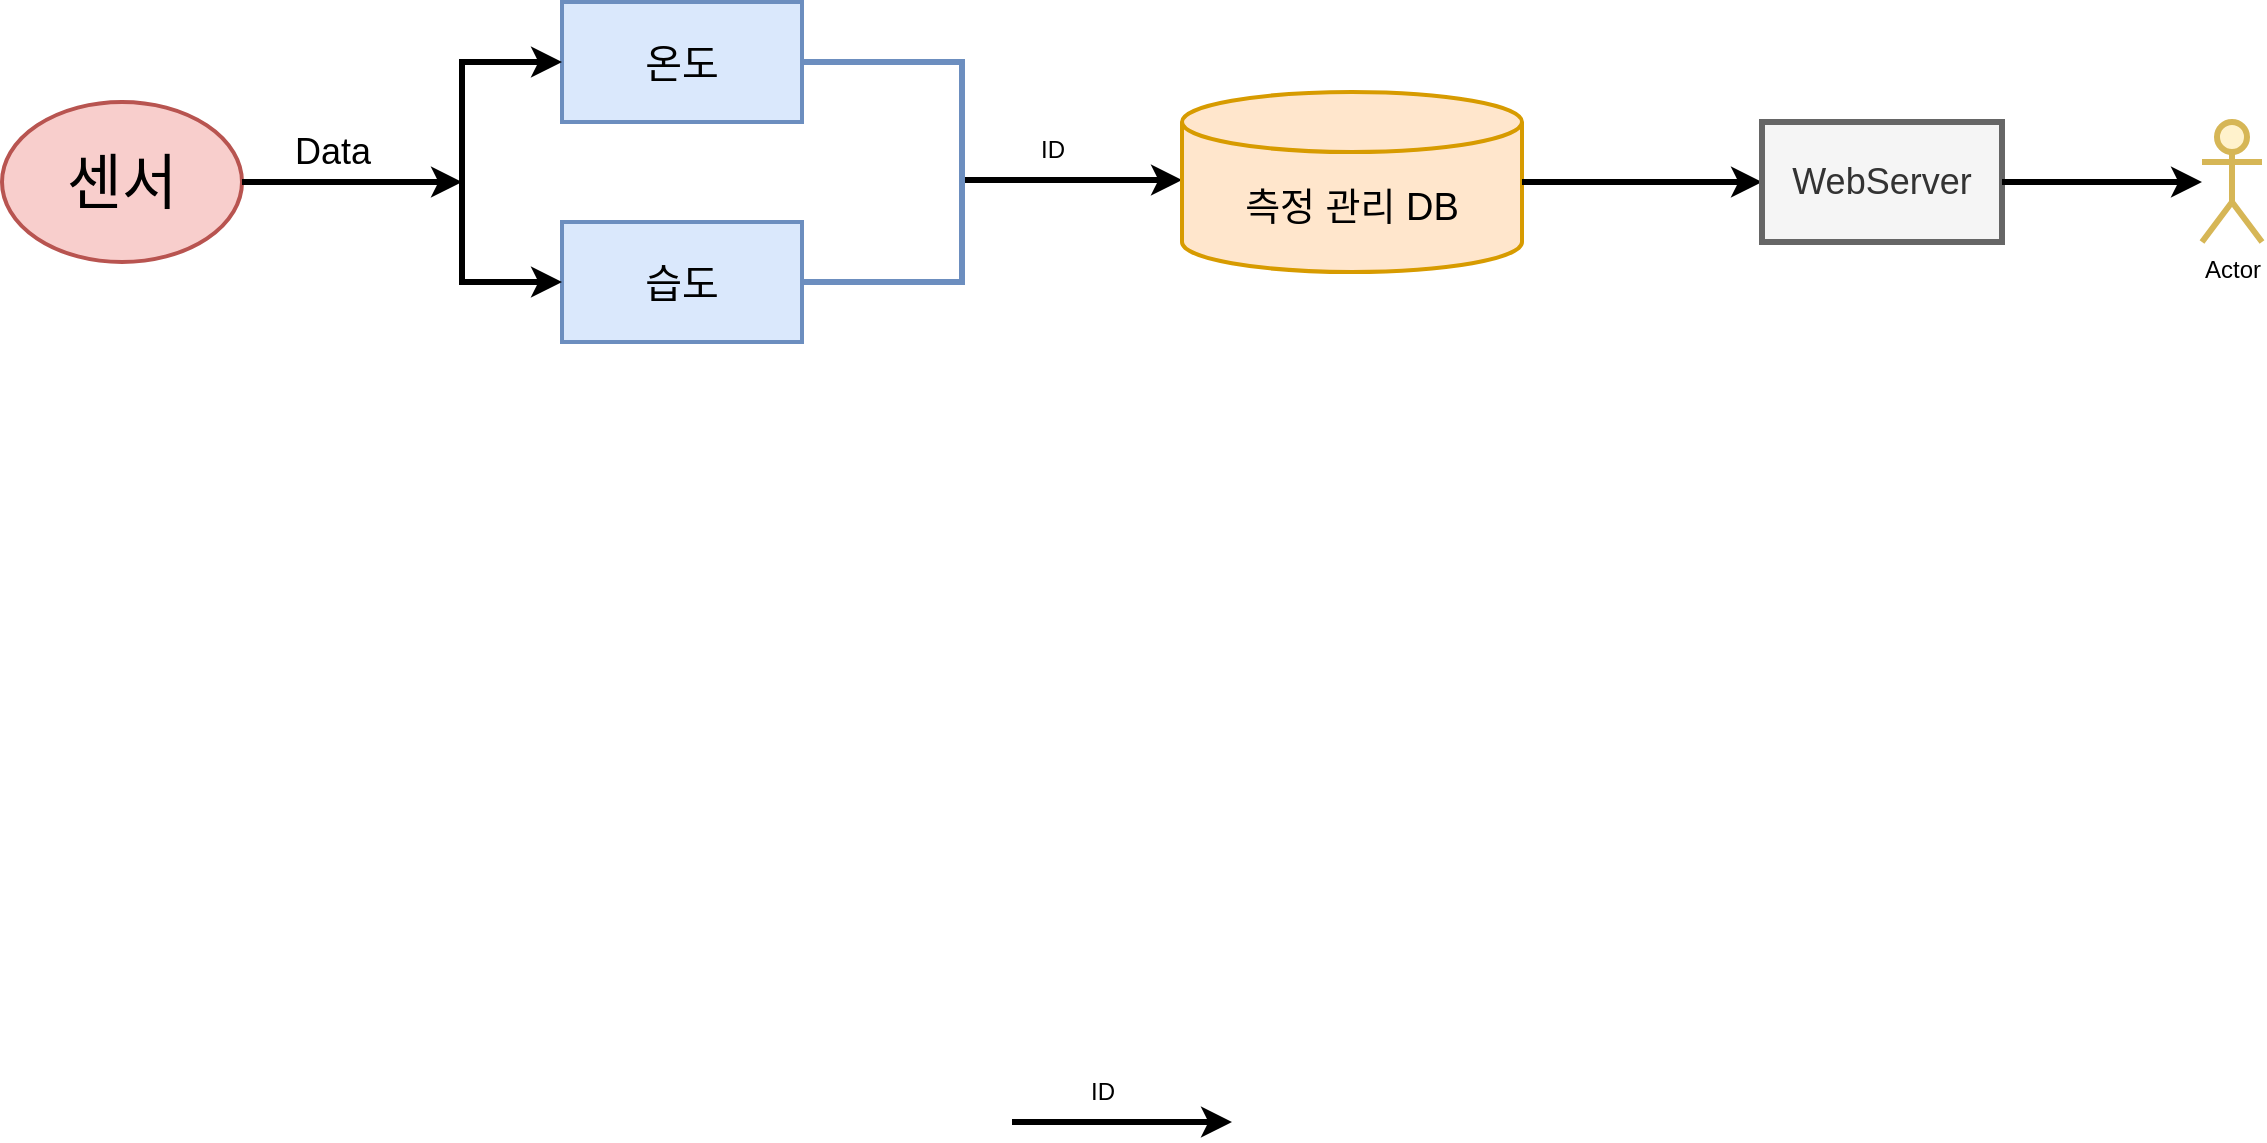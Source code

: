 <mxfile version="21.6.5" type="github">
  <diagram name="Page-1" id="c7558073-3199-34d8-9f00-42111426c3f3">
    <mxGraphModel dx="1434" dy="756" grid="1" gridSize="10" guides="1" tooltips="1" connect="1" arrows="1" fold="1" page="1" pageScale="1" pageWidth="826" pageHeight="1169" background="none" math="0" shadow="0">
      <root>
        <mxCell id="0" />
        <mxCell id="1" parent="0" />
        <mxCell id="5egx_rfJFbxb1lUPj-kc-96" value="센서" style="ellipse;whiteSpace=wrap;html=1;strokeWidth=2;fontSize=30;fillColor=#f8cecc;strokeColor=#b85450;" vertex="1" parent="1">
          <mxGeometry x="170" y="240" width="120" height="80" as="geometry" />
        </mxCell>
        <mxCell id="5egx_rfJFbxb1lUPj-kc-97" value="" style="endArrow=classic;html=1;rounded=0;exitX=1;exitY=0.5;exitDx=0;exitDy=0;strokeWidth=3;" edge="1" parent="1" source="5egx_rfJFbxb1lUPj-kc-96">
          <mxGeometry width="50" height="50" relative="1" as="geometry">
            <mxPoint x="540" y="410" as="sourcePoint" />
            <mxPoint x="400" y="280" as="targetPoint" />
          </mxGeometry>
        </mxCell>
        <mxCell id="5egx_rfJFbxb1lUPj-kc-98" value="Data" style="text;html=1;align=center;verticalAlign=middle;resizable=0;points=[];autosize=1;strokeColor=none;fillColor=none;fontSize=18;" vertex="1" parent="1">
          <mxGeometry x="305" y="245" width="60" height="40" as="geometry" />
        </mxCell>
        <mxCell id="5egx_rfJFbxb1lUPj-kc-100" value="온도" style="whiteSpace=wrap;html=1;strokeWidth=2;fontSize=20;fillColor=#dae8fc;strokeColor=#6c8ebf;" vertex="1" parent="1">
          <mxGeometry x="450" y="190" width="120" height="60" as="geometry" />
        </mxCell>
        <mxCell id="5egx_rfJFbxb1lUPj-kc-101" value="" style="endArrow=classic;html=1;rounded=0;exitX=1;exitY=0.5;exitDx=0;exitDy=0;strokeWidth=3;" edge="1" parent="1">
          <mxGeometry width="50" height="50" relative="1" as="geometry">
            <mxPoint x="675" y="750" as="sourcePoint" />
            <mxPoint x="785" y="750" as="targetPoint" />
          </mxGeometry>
        </mxCell>
        <mxCell id="5egx_rfJFbxb1lUPj-kc-102" value="ID" style="text;html=1;align=center;verticalAlign=middle;resizable=0;points=[];autosize=1;strokeColor=none;fillColor=none;" vertex="1" parent="1">
          <mxGeometry x="700" y="720" width="40" height="30" as="geometry" />
        </mxCell>
        <mxCell id="5egx_rfJFbxb1lUPj-kc-103" value="습도" style="whiteSpace=wrap;html=1;strokeWidth=2;fontSize=20;fillColor=#dae8fc;strokeColor=#6c8ebf;" vertex="1" parent="1">
          <mxGeometry x="450" y="300" width="120" height="60" as="geometry" />
        </mxCell>
        <mxCell id="5egx_rfJFbxb1lUPj-kc-104" value="" style="endArrow=classic;html=1;rounded=0;exitX=1;exitY=0.5;exitDx=0;exitDy=0;strokeWidth=3;" edge="1" parent="1">
          <mxGeometry width="50" height="50" relative="1" as="geometry">
            <mxPoint x="650" y="279" as="sourcePoint" />
            <mxPoint x="760" y="279" as="targetPoint" />
          </mxGeometry>
        </mxCell>
        <mxCell id="5egx_rfJFbxb1lUPj-kc-105" value="ID" style="text;html=1;align=center;verticalAlign=middle;resizable=0;points=[];autosize=1;strokeColor=none;fillColor=none;" vertex="1" parent="1">
          <mxGeometry x="675" y="249" width="40" height="30" as="geometry" />
        </mxCell>
        <mxCell id="5egx_rfJFbxb1lUPj-kc-109" value="" style="endArrow=classic;startArrow=classic;html=1;rounded=0;entryX=0;entryY=0.5;entryDx=0;entryDy=0;exitX=0;exitY=0.5;exitDx=0;exitDy=0;fontSize=11;strokeWidth=3;" edge="1" parent="1" source="5egx_rfJFbxb1lUPj-kc-100" target="5egx_rfJFbxb1lUPj-kc-103">
          <mxGeometry width="50" height="50" relative="1" as="geometry">
            <mxPoint x="400" y="200" as="sourcePoint" />
            <mxPoint x="400" y="355" as="targetPoint" />
            <Array as="points">
              <mxPoint x="400" y="220" />
              <mxPoint x="400" y="250" />
              <mxPoint x="400" y="280" />
              <mxPoint x="400" y="330" />
            </Array>
          </mxGeometry>
        </mxCell>
        <mxCell id="5egx_rfJFbxb1lUPj-kc-114" value="" style="endArrow=none;html=1;rounded=0;exitX=1;exitY=0.5;exitDx=0;exitDy=0;entryX=1;entryY=0.5;entryDx=0;entryDy=0;strokeWidth=3;fillColor=#dae8fc;strokeColor=#6c8ebf;" edge="1" parent="1" source="5egx_rfJFbxb1lUPj-kc-100" target="5egx_rfJFbxb1lUPj-kc-103">
          <mxGeometry width="50" height="50" relative="1" as="geometry">
            <mxPoint x="600" y="270" as="sourcePoint" />
            <mxPoint x="650" y="290" as="targetPoint" />
            <Array as="points">
              <mxPoint x="650" y="220" />
              <mxPoint x="650" y="280" />
              <mxPoint x="650" y="330" />
            </Array>
          </mxGeometry>
        </mxCell>
        <mxCell id="5egx_rfJFbxb1lUPj-kc-115" value="&lt;font style=&quot;font-size: 19px;&quot;&gt;측정 관리 DB&lt;/font&gt;" style="shape=cylinder3;whiteSpace=wrap;html=1;boundedLbl=1;backgroundOutline=1;size=15;strokeWidth=2;fontSize=19;fillColor=#ffe6cc;strokeColor=#d79b00;" vertex="1" parent="1">
          <mxGeometry x="760" y="235" width="170" height="90" as="geometry" />
        </mxCell>
        <mxCell id="5egx_rfJFbxb1lUPj-kc-116" value="" style="endArrow=classic;html=1;rounded=0;strokeWidth=3;" edge="1" parent="1">
          <mxGeometry width="50" height="50" relative="1" as="geometry">
            <mxPoint x="930" y="280" as="sourcePoint" />
            <mxPoint x="1050" y="280" as="targetPoint" />
          </mxGeometry>
        </mxCell>
        <mxCell id="5egx_rfJFbxb1lUPj-kc-119" value="WebServer" style="whiteSpace=wrap;html=1;strokeWidth=3;fontSize=18;fillColor=#f5f5f5;fontColor=#333333;strokeColor=#666666;" vertex="1" parent="1">
          <mxGeometry x="1050" y="250" width="120" height="60" as="geometry" />
        </mxCell>
        <mxCell id="5egx_rfJFbxb1lUPj-kc-120" value="Actor" style="shape=umlActor;verticalLabelPosition=bottom;verticalAlign=top;html=1;outlineConnect=0;strokeWidth=3;fillColor=#fff2cc;strokeColor=#d6b656;" vertex="1" parent="1">
          <mxGeometry x="1270" y="250" width="30" height="60" as="geometry" />
        </mxCell>
        <mxCell id="5egx_rfJFbxb1lUPj-kc-121" value="" style="endArrow=classic;html=1;rounded=0;strokeWidth=3;" edge="1" parent="1">
          <mxGeometry width="50" height="50" relative="1" as="geometry">
            <mxPoint x="1170" y="280" as="sourcePoint" />
            <mxPoint x="1270" y="280" as="targetPoint" />
          </mxGeometry>
        </mxCell>
      </root>
    </mxGraphModel>
  </diagram>
</mxfile>
